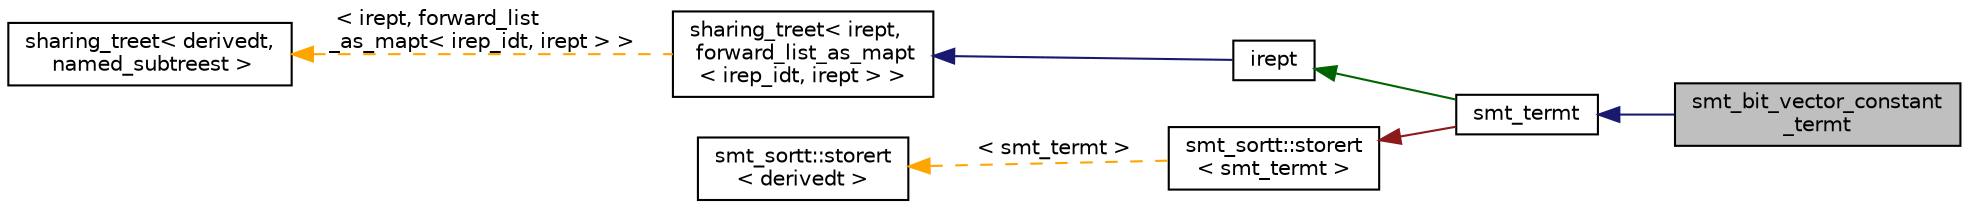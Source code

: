 digraph "smt_bit_vector_constant_termt"
{
 // LATEX_PDF_SIZE
  bgcolor="transparent";
  edge [fontname="Helvetica",fontsize="10",labelfontname="Helvetica",labelfontsize="10"];
  node [fontname="Helvetica",fontsize="10",shape=record];
  rankdir="LR";
  Node1 [label="smt_bit_vector_constant\l_termt",height=0.2,width=0.4,color="black", fillcolor="grey75", style="filled", fontcolor="black",tooltip=" "];
  Node2 -> Node1 [dir="back",color="midnightblue",fontsize="10",style="solid",fontname="Helvetica"];
  Node2 [label="smt_termt",height=0.2,width=0.4,color="black",URL="$classsmt__termt.html",tooltip=" "];
  Node3 -> Node2 [dir="back",color="darkgreen",fontsize="10",style="solid",fontname="Helvetica"];
  Node3 [label="irept",height=0.2,width=0.4,color="black",URL="$classirept.html",tooltip="There are a large number of kinds of tree structured or tree-like data in CPROVER."];
  Node4 -> Node3 [dir="back",color="midnightblue",fontsize="10",style="solid",fontname="Helvetica"];
  Node4 [label="sharing_treet\< irept,\l forward_list_as_mapt\l\< irep_idt, irept \> \>",height=0.2,width=0.4,color="black",URL="$classsharing__treet.html",tooltip=" "];
  Node5 -> Node4 [dir="back",color="orange",fontsize="10",style="dashed",label=" \< irept, forward_list\l_as_mapt\< irep_idt, irept \> \>" ,fontname="Helvetica"];
  Node5 [label="sharing_treet\< derivedt,\l named_subtreest \>",height=0.2,width=0.4,color="black",URL="$classsharing__treet.html",tooltip="Base class for tree-like data structures with sharing."];
  Node6 -> Node2 [dir="back",color="firebrick4",fontsize="10",style="solid",fontname="Helvetica"];
  Node6 [label="smt_sortt::storert\l\< smt_termt \>",height=0.2,width=0.4,color="black",URL="$classsmt__sortt_1_1storert.html",tooltip=" "];
  Node7 -> Node6 [dir="back",color="orange",fontsize="10",style="dashed",label=" \< smt_termt \>" ,fontname="Helvetica"];
  Node7 [label="smt_sortt::storert\l\< derivedt \>",height=0.2,width=0.4,color="black",URL="$classsmt__sortt_1_1storert.html",tooltip="Class for adding the ability to up and down cast smt_sortt to and from irept."];
}
